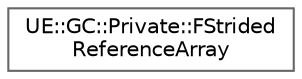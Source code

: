 digraph "Graphical Class Hierarchy"
{
 // INTERACTIVE_SVG=YES
 // LATEX_PDF_SIZE
  bgcolor="transparent";
  edge [fontname=Helvetica,fontsize=10,labelfontname=Helvetica,labelfontsize=10];
  node [fontname=Helvetica,fontsize=10,shape=box,height=0.2,width=0.4];
  rankdir="LR";
  Node0 [id="Node000000",label="UE::GC::Private::FStrided\lReferenceArray",height=0.2,width=0.4,color="grey40", fillcolor="white", style="filled",URL="$da/d8a/structUE_1_1GC_1_1Private_1_1FStridedReferenceArray.html",tooltip=" "];
}
